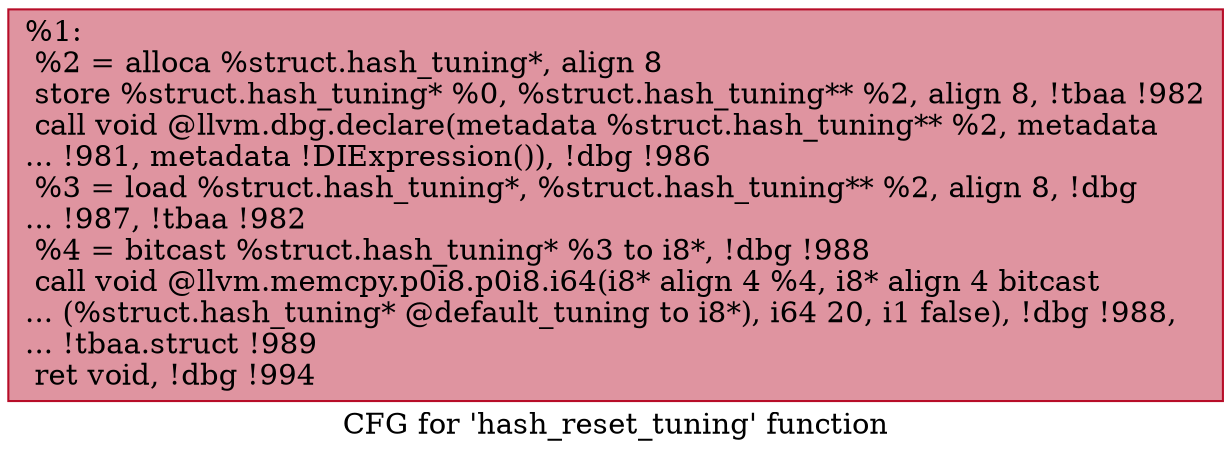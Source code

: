 digraph "CFG for 'hash_reset_tuning' function" {
	label="CFG for 'hash_reset_tuning' function";

	Node0x24477b0 [shape=record,color="#b70d28ff", style=filled, fillcolor="#b70d2870",label="{%1:\l  %2 = alloca %struct.hash_tuning*, align 8\l  store %struct.hash_tuning* %0, %struct.hash_tuning** %2, align 8, !tbaa !982\l  call void @llvm.dbg.declare(metadata %struct.hash_tuning** %2, metadata\l... !981, metadata !DIExpression()), !dbg !986\l  %3 = load %struct.hash_tuning*, %struct.hash_tuning** %2, align 8, !dbg\l... !987, !tbaa !982\l  %4 = bitcast %struct.hash_tuning* %3 to i8*, !dbg !988\l  call void @llvm.memcpy.p0i8.p0i8.i64(i8* align 4 %4, i8* align 4 bitcast\l... (%struct.hash_tuning* @default_tuning to i8*), i64 20, i1 false), !dbg !988,\l... !tbaa.struct !989\l  ret void, !dbg !994\l}"];
}
